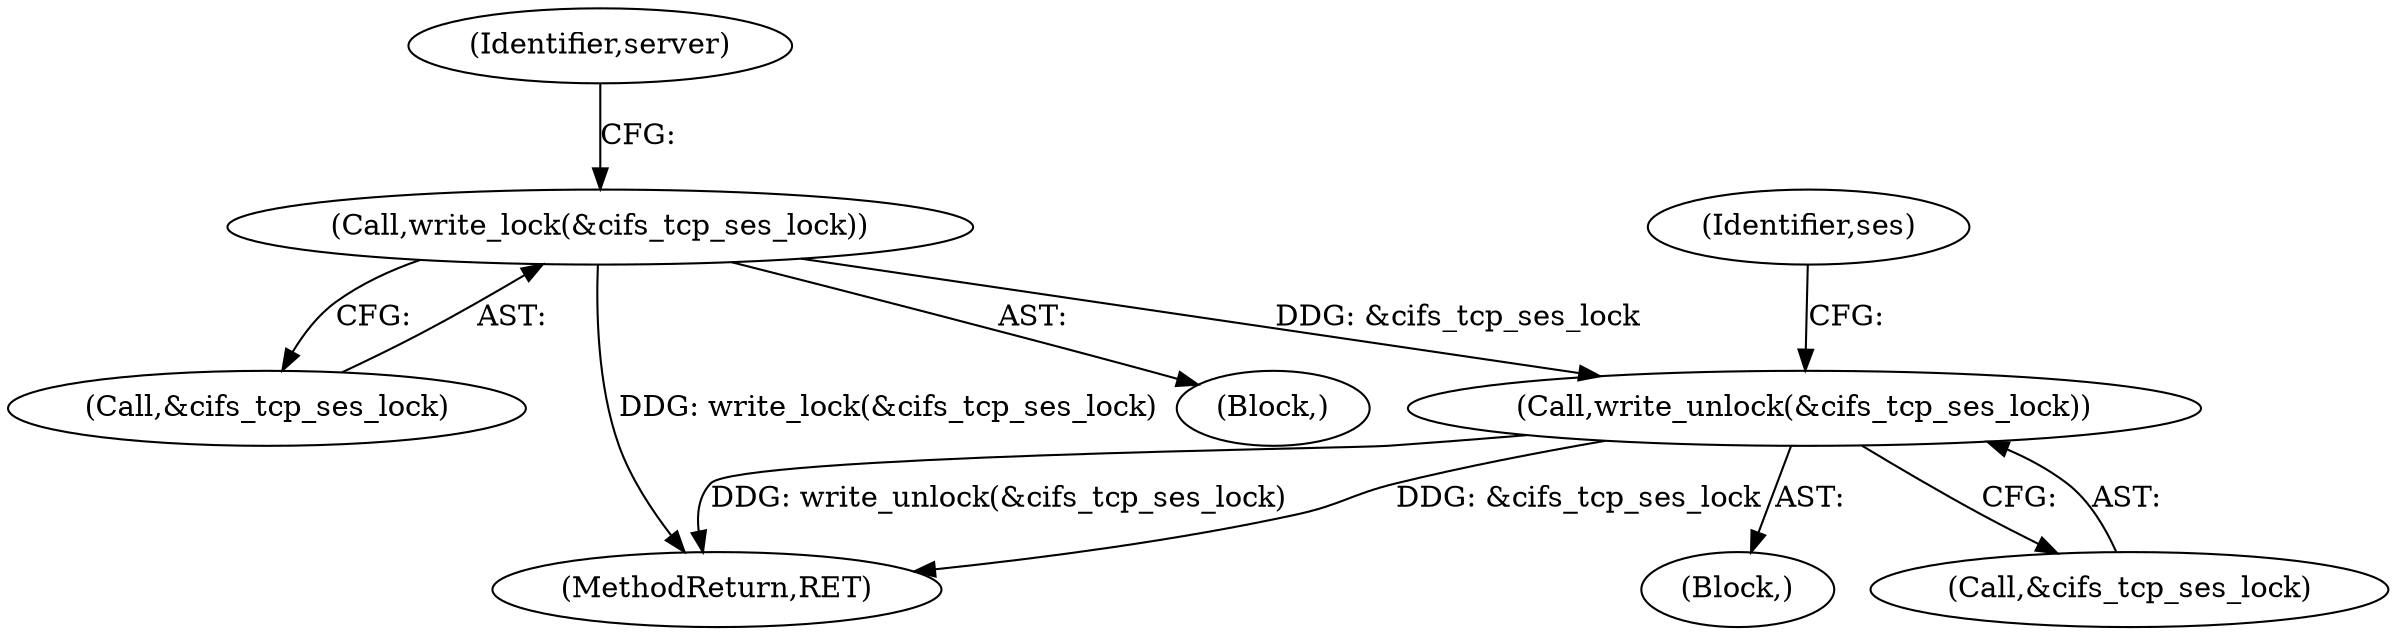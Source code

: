 digraph "0_linux_4ff67b720c02c36e54d55b88c2931879b7db1cd2@API" {
"1000158" [label="(Call,write_unlock(&cifs_tcp_ses_lock))"];
"1000106" [label="(Call,write_lock(&cifs_tcp_ses_lock))"];
"1000107" [label="(Call,&cifs_tcp_ses_lock)"];
"1000168" [label="(MethodReturn,RET)"];
"1000112" [label="(Identifier,server)"];
"1000109" [label="(Block,)"];
"1000159" [label="(Call,&cifs_tcp_ses_lock)"];
"1000162" [label="(Identifier,ses)"];
"1000104" [label="(Block,)"];
"1000106" [label="(Call,write_lock(&cifs_tcp_ses_lock))"];
"1000158" [label="(Call,write_unlock(&cifs_tcp_ses_lock))"];
"1000158" -> "1000109"  [label="AST: "];
"1000158" -> "1000159"  [label="CFG: "];
"1000159" -> "1000158"  [label="AST: "];
"1000162" -> "1000158"  [label="CFG: "];
"1000158" -> "1000168"  [label="DDG: &cifs_tcp_ses_lock"];
"1000158" -> "1000168"  [label="DDG: write_unlock(&cifs_tcp_ses_lock)"];
"1000106" -> "1000158"  [label="DDG: &cifs_tcp_ses_lock"];
"1000106" -> "1000104"  [label="AST: "];
"1000106" -> "1000107"  [label="CFG: "];
"1000107" -> "1000106"  [label="AST: "];
"1000112" -> "1000106"  [label="CFG: "];
"1000106" -> "1000168"  [label="DDG: write_lock(&cifs_tcp_ses_lock)"];
}
